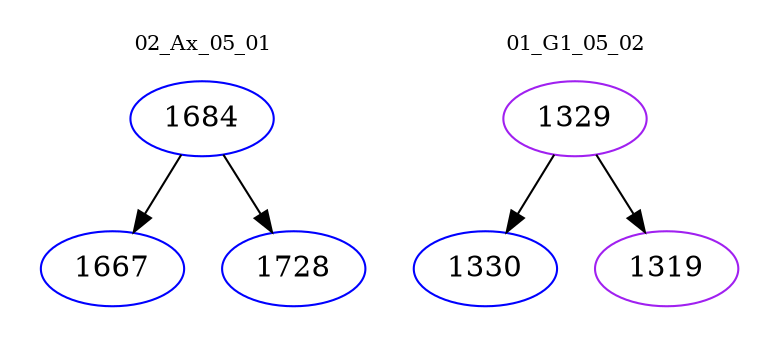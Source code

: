 digraph{
subgraph cluster_0 {
color = white
label = "02_Ax_05_01";
fontsize=10;
T0_1684 [label="1684", color="blue"]
T0_1684 -> T0_1667 [color="black"]
T0_1667 [label="1667", color="blue"]
T0_1684 -> T0_1728 [color="black"]
T0_1728 [label="1728", color="blue"]
}
subgraph cluster_1 {
color = white
label = "01_G1_05_02";
fontsize=10;
T1_1329 [label="1329", color="purple"]
T1_1329 -> T1_1330 [color="black"]
T1_1330 [label="1330", color="blue"]
T1_1329 -> T1_1319 [color="black"]
T1_1319 [label="1319", color="purple"]
}
}
